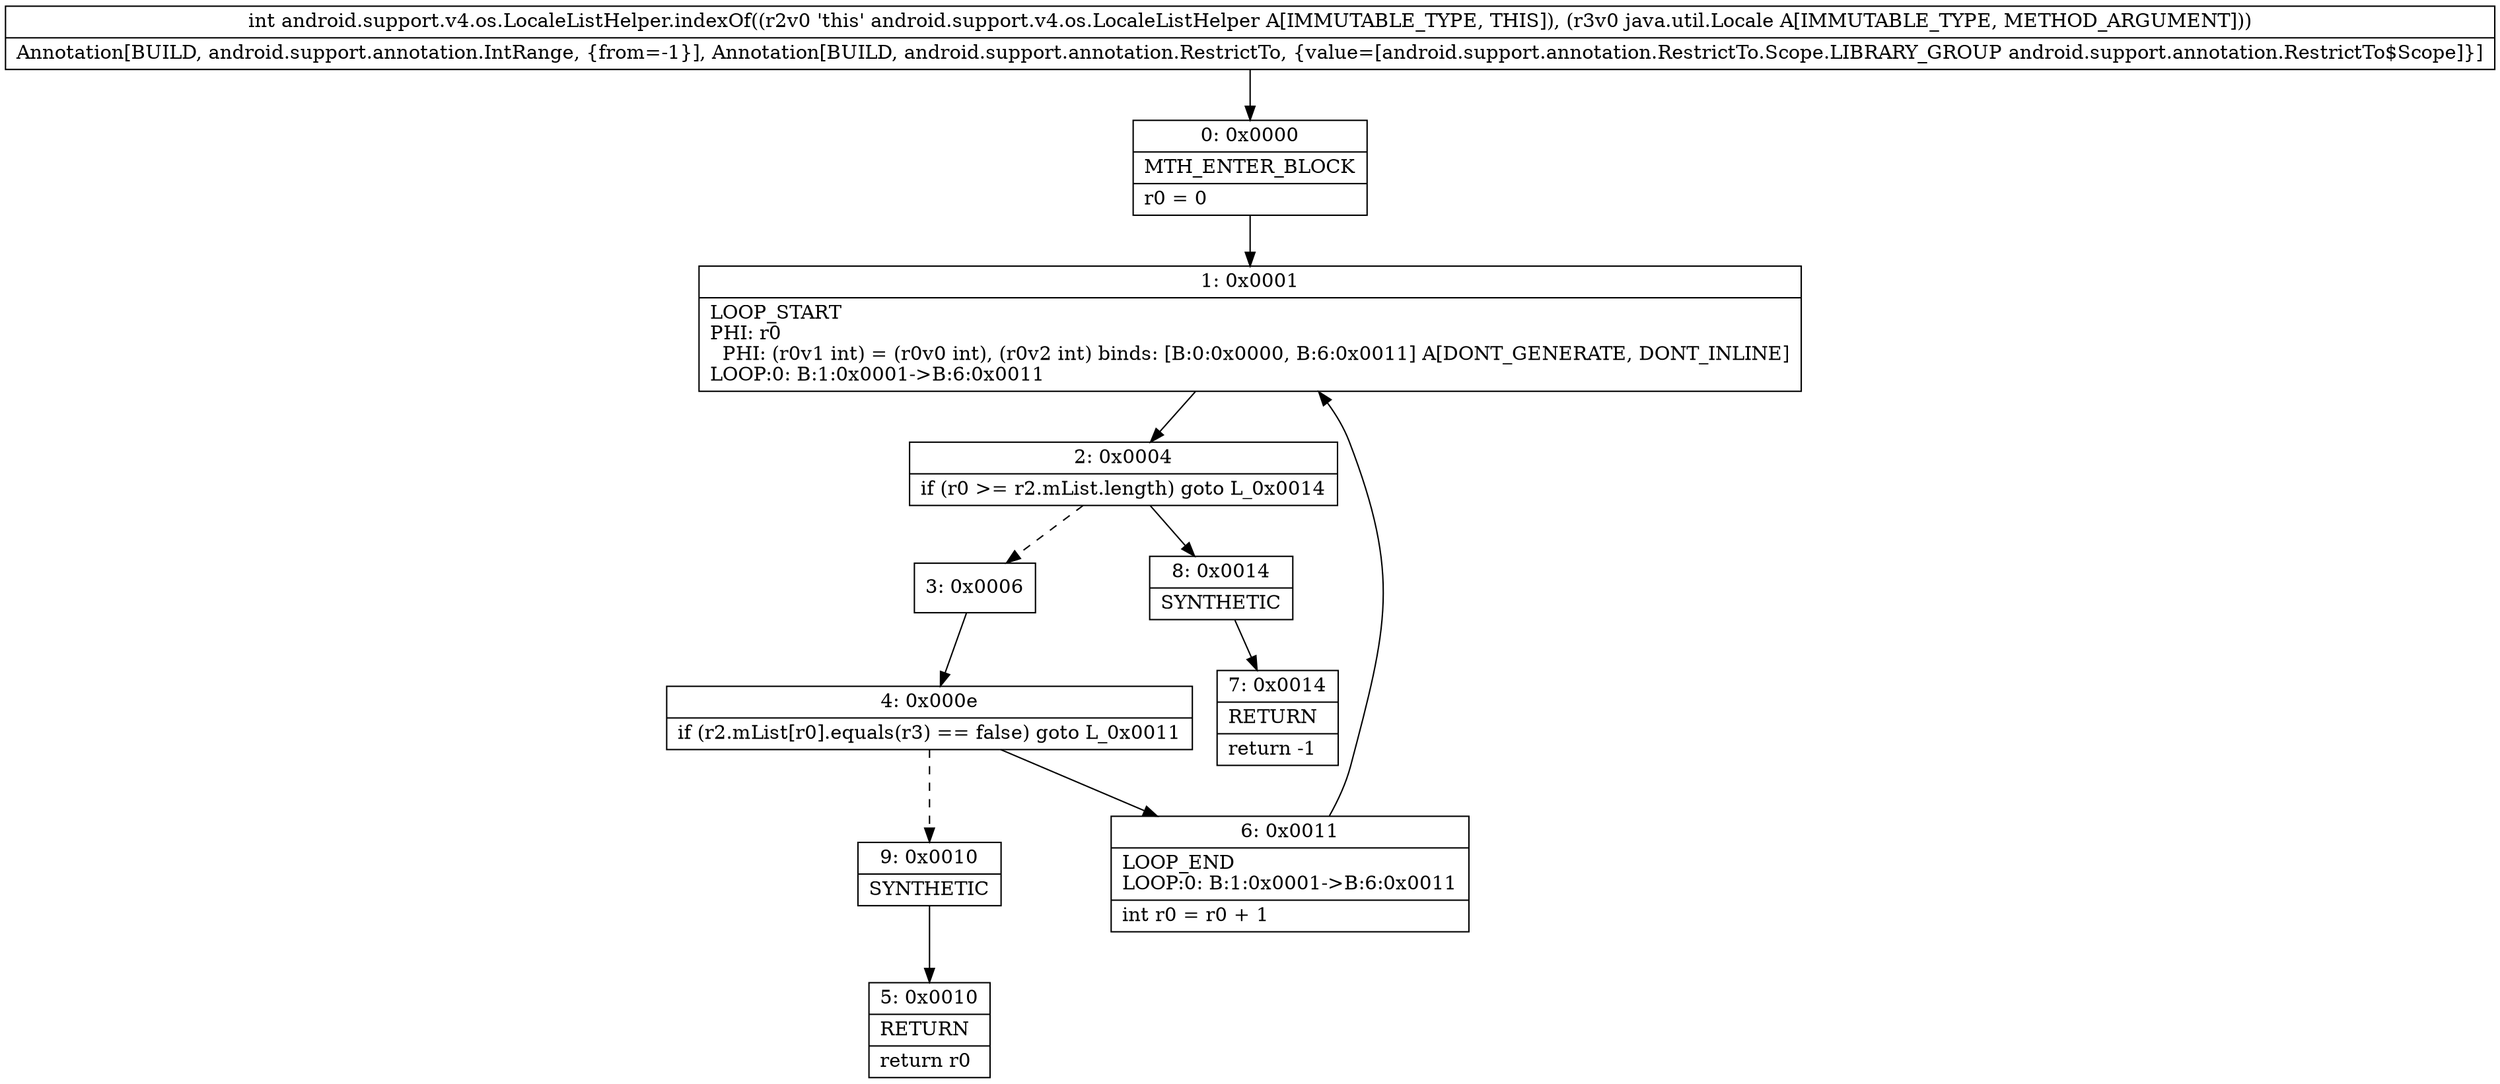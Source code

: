 digraph "CFG forandroid.support.v4.os.LocaleListHelper.indexOf(Ljava\/util\/Locale;)I" {
Node_0 [shape=record,label="{0\:\ 0x0000|MTH_ENTER_BLOCK\l|r0 = 0\l}"];
Node_1 [shape=record,label="{1\:\ 0x0001|LOOP_START\lPHI: r0 \l  PHI: (r0v1 int) = (r0v0 int), (r0v2 int) binds: [B:0:0x0000, B:6:0x0011] A[DONT_GENERATE, DONT_INLINE]\lLOOP:0: B:1:0x0001\-\>B:6:0x0011\l}"];
Node_2 [shape=record,label="{2\:\ 0x0004|if (r0 \>= r2.mList.length) goto L_0x0014\l}"];
Node_3 [shape=record,label="{3\:\ 0x0006}"];
Node_4 [shape=record,label="{4\:\ 0x000e|if (r2.mList[r0].equals(r3) == false) goto L_0x0011\l}"];
Node_5 [shape=record,label="{5\:\ 0x0010|RETURN\l|return r0\l}"];
Node_6 [shape=record,label="{6\:\ 0x0011|LOOP_END\lLOOP:0: B:1:0x0001\-\>B:6:0x0011\l|int r0 = r0 + 1\l}"];
Node_7 [shape=record,label="{7\:\ 0x0014|RETURN\l|return \-1\l}"];
Node_8 [shape=record,label="{8\:\ 0x0014|SYNTHETIC\l}"];
Node_9 [shape=record,label="{9\:\ 0x0010|SYNTHETIC\l}"];
MethodNode[shape=record,label="{int android.support.v4.os.LocaleListHelper.indexOf((r2v0 'this' android.support.v4.os.LocaleListHelper A[IMMUTABLE_TYPE, THIS]), (r3v0 java.util.Locale A[IMMUTABLE_TYPE, METHOD_ARGUMENT]))  | Annotation[BUILD, android.support.annotation.IntRange, \{from=\-1\}], Annotation[BUILD, android.support.annotation.RestrictTo, \{value=[android.support.annotation.RestrictTo.Scope.LIBRARY_GROUP android.support.annotation.RestrictTo$Scope]\}]\l}"];
MethodNode -> Node_0;
Node_0 -> Node_1;
Node_1 -> Node_2;
Node_2 -> Node_3[style=dashed];
Node_2 -> Node_8;
Node_3 -> Node_4;
Node_4 -> Node_6;
Node_4 -> Node_9[style=dashed];
Node_6 -> Node_1;
Node_8 -> Node_7;
Node_9 -> Node_5;
}

